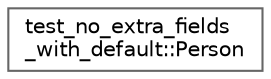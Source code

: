 digraph "类继承关系图"
{
 // LATEX_PDF_SIZE
  bgcolor="transparent";
  edge [fontname=Helvetica,fontsize=10,labelfontname=Helvetica,labelfontsize=10];
  node [fontname=Helvetica,fontsize=10,shape=box,height=0.2,width=0.4];
  rankdir="LR";
  Node0 [id="Node000000",label="test_no_extra_fields\l_with_default::Person",height=0.2,width=0.4,color="grey40", fillcolor="white", style="filled",URL="$structtest__no__extra__fields__with__default_1_1_person.html",tooltip=" "];
}
